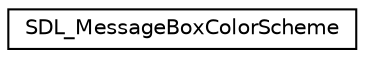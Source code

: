 digraph "Graphical Class Hierarchy"
{
  edge [fontname="Helvetica",fontsize="10",labelfontname="Helvetica",labelfontsize="10"];
  node [fontname="Helvetica",fontsize="10",shape=record];
  rankdir="LR";
  Node1 [label="SDL_MessageBoxColorScheme",height=0.2,width=0.4,color="black", fillcolor="white", style="filled",URL="$struct_s_d_l___message_box_color_scheme.html",tooltip="A set of colors to use for message box dialogs. "];
}
